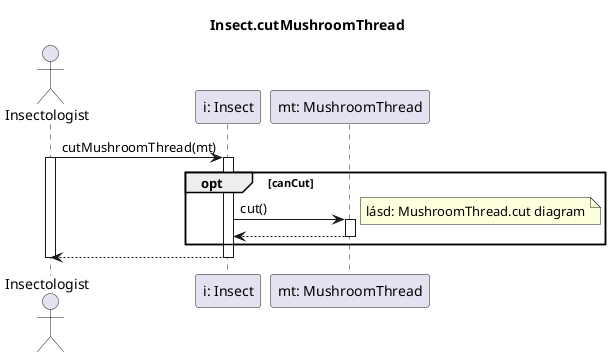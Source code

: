 @startuml Insectologist.cutMushroomThread

title Insect.cutMushroomThread

actor "Insectologist" as insectologist
participant "i: Insect" as insect
participant "mt: MushroomThread" as mt

insectologist -> insect: cutMushroomThread(mt)
activate insectologist
activate insect

opt canCut

	insect -> mt: cut()
	note right: lásd: MushroomThread.cut diagram
	activate mt

	insect <-- mt
	deactivate mt

end

insectologist <-- insect
deactivate insect

deactivate insectologist

@enduml